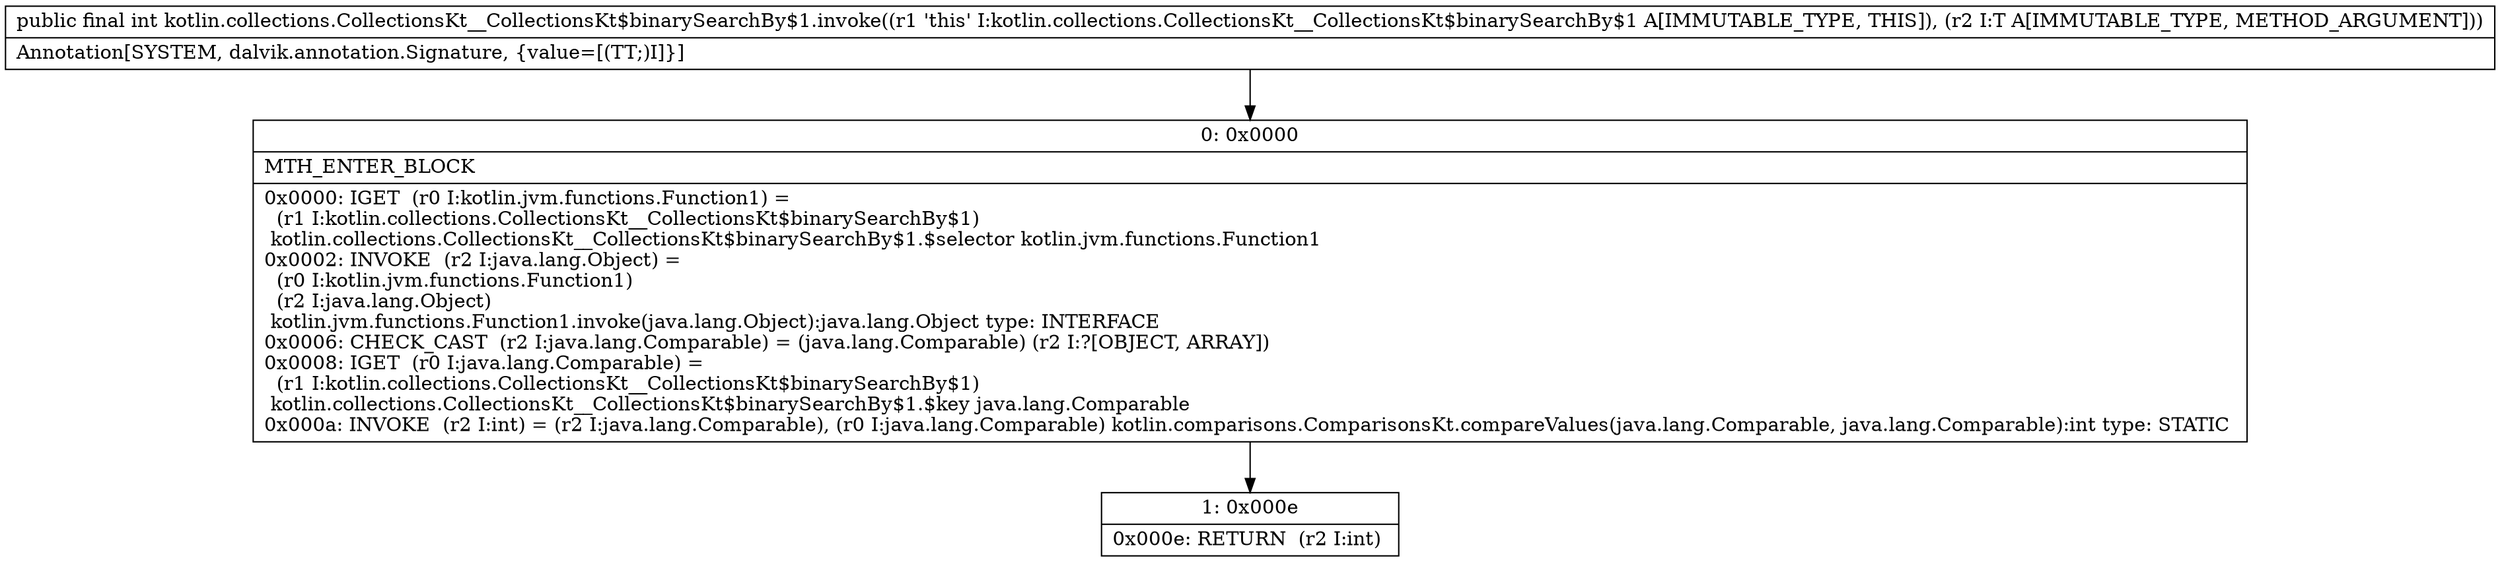 digraph "CFG forkotlin.collections.CollectionsKt__CollectionsKt$binarySearchBy$1.invoke(Ljava\/lang\/Object;)I" {
Node_0 [shape=record,label="{0\:\ 0x0000|MTH_ENTER_BLOCK\l|0x0000: IGET  (r0 I:kotlin.jvm.functions.Function1) = \l  (r1 I:kotlin.collections.CollectionsKt__CollectionsKt$binarySearchBy$1)\l kotlin.collections.CollectionsKt__CollectionsKt$binarySearchBy$1.$selector kotlin.jvm.functions.Function1 \l0x0002: INVOKE  (r2 I:java.lang.Object) = \l  (r0 I:kotlin.jvm.functions.Function1)\l  (r2 I:java.lang.Object)\l kotlin.jvm.functions.Function1.invoke(java.lang.Object):java.lang.Object type: INTERFACE \l0x0006: CHECK_CAST  (r2 I:java.lang.Comparable) = (java.lang.Comparable) (r2 I:?[OBJECT, ARRAY]) \l0x0008: IGET  (r0 I:java.lang.Comparable) = \l  (r1 I:kotlin.collections.CollectionsKt__CollectionsKt$binarySearchBy$1)\l kotlin.collections.CollectionsKt__CollectionsKt$binarySearchBy$1.$key java.lang.Comparable \l0x000a: INVOKE  (r2 I:int) = (r2 I:java.lang.Comparable), (r0 I:java.lang.Comparable) kotlin.comparisons.ComparisonsKt.compareValues(java.lang.Comparable, java.lang.Comparable):int type: STATIC \l}"];
Node_1 [shape=record,label="{1\:\ 0x000e|0x000e: RETURN  (r2 I:int) \l}"];
MethodNode[shape=record,label="{public final int kotlin.collections.CollectionsKt__CollectionsKt$binarySearchBy$1.invoke((r1 'this' I:kotlin.collections.CollectionsKt__CollectionsKt$binarySearchBy$1 A[IMMUTABLE_TYPE, THIS]), (r2 I:T A[IMMUTABLE_TYPE, METHOD_ARGUMENT]))  | Annotation[SYSTEM, dalvik.annotation.Signature, \{value=[(TT;)I]\}]\l}"];
MethodNode -> Node_0;
Node_0 -> Node_1;
}

